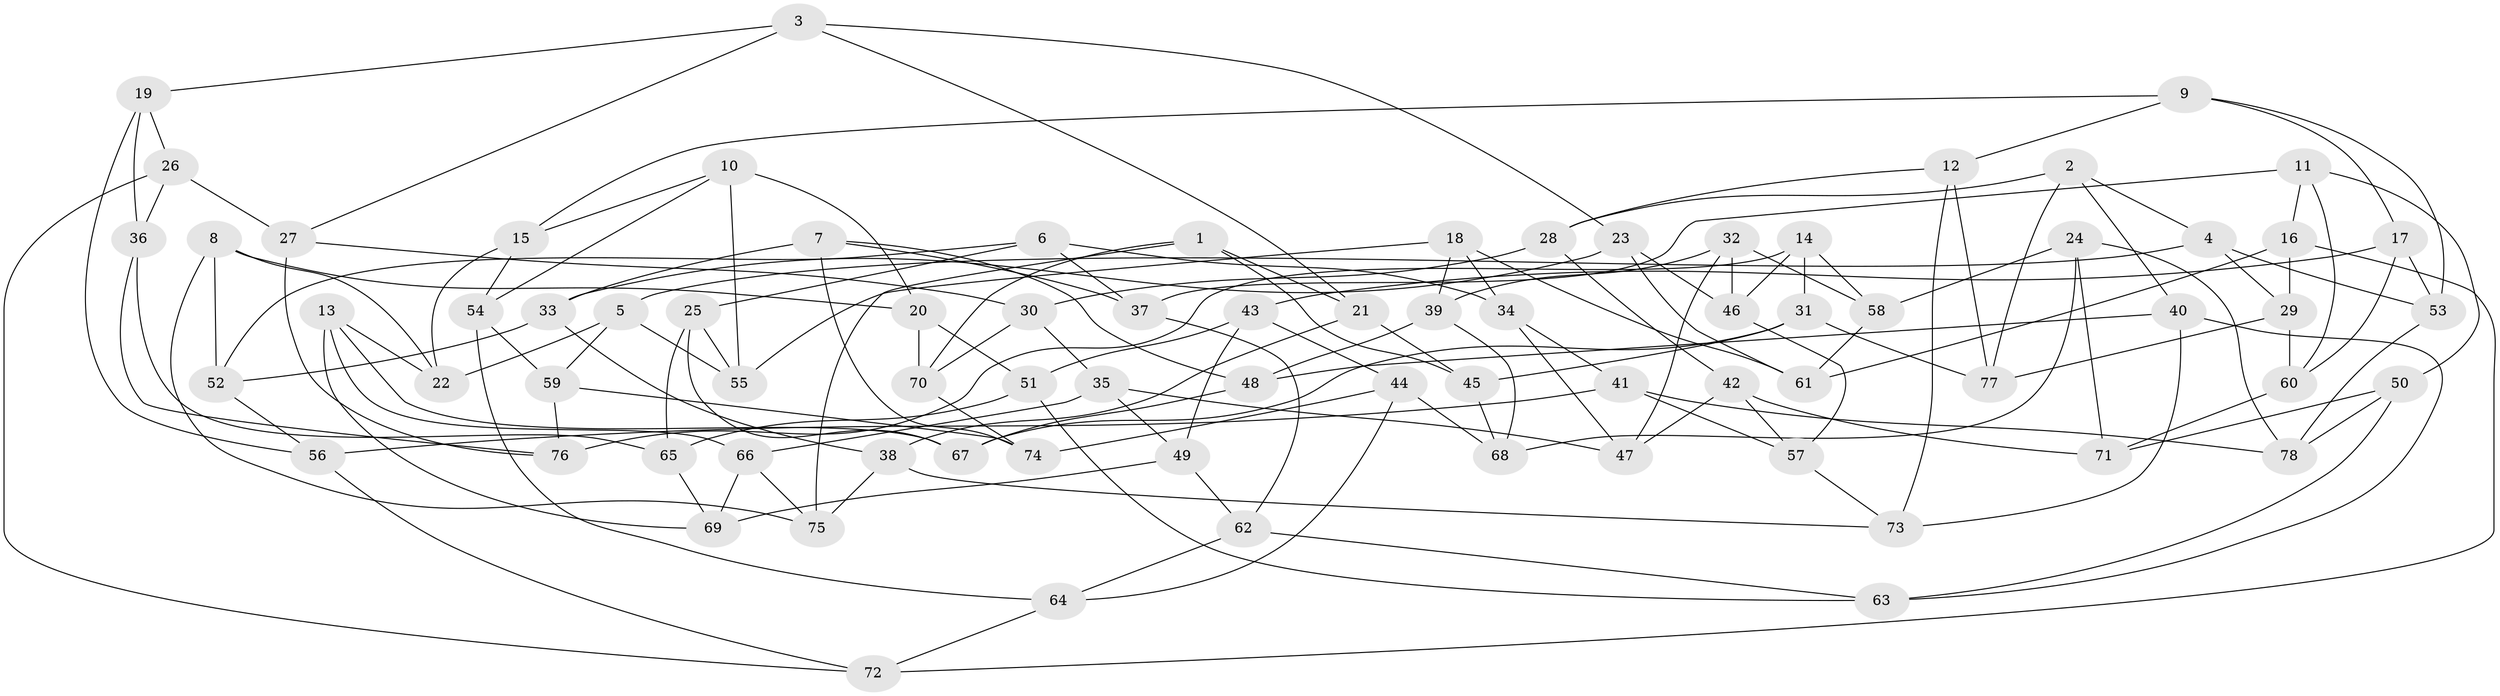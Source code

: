 // coarse degree distribution, {6: 0.4583333333333333, 5: 0.16666666666666666, 7: 0.041666666666666664, 8: 0.20833333333333334, 4: 0.08333333333333333, 3: 0.041666666666666664}
// Generated by graph-tools (version 1.1) at 2025/38/03/04/25 23:38:12]
// undirected, 78 vertices, 156 edges
graph export_dot {
  node [color=gray90,style=filled];
  1;
  2;
  3;
  4;
  5;
  6;
  7;
  8;
  9;
  10;
  11;
  12;
  13;
  14;
  15;
  16;
  17;
  18;
  19;
  20;
  21;
  22;
  23;
  24;
  25;
  26;
  27;
  28;
  29;
  30;
  31;
  32;
  33;
  34;
  35;
  36;
  37;
  38;
  39;
  40;
  41;
  42;
  43;
  44;
  45;
  46;
  47;
  48;
  49;
  50;
  51;
  52;
  53;
  54;
  55;
  56;
  57;
  58;
  59;
  60;
  61;
  62;
  63;
  64;
  65;
  66;
  67;
  68;
  69;
  70;
  71;
  72;
  73;
  74;
  75;
  76;
  77;
  78;
  1 -- 75;
  1 -- 45;
  1 -- 70;
  1 -- 21;
  2 -- 77;
  2 -- 28;
  2 -- 40;
  2 -- 4;
  3 -- 27;
  3 -- 21;
  3 -- 19;
  3 -- 23;
  4 -- 5;
  4 -- 53;
  4 -- 29;
  5 -- 59;
  5 -- 22;
  5 -- 55;
  6 -- 25;
  6 -- 52;
  6 -- 37;
  6 -- 34;
  7 -- 74;
  7 -- 33;
  7 -- 48;
  7 -- 37;
  8 -- 20;
  8 -- 22;
  8 -- 75;
  8 -- 52;
  9 -- 12;
  9 -- 17;
  9 -- 53;
  9 -- 15;
  10 -- 20;
  10 -- 15;
  10 -- 54;
  10 -- 55;
  11 -- 16;
  11 -- 37;
  11 -- 50;
  11 -- 60;
  12 -- 28;
  12 -- 73;
  12 -- 77;
  13 -- 22;
  13 -- 66;
  13 -- 69;
  13 -- 67;
  14 -- 46;
  14 -- 31;
  14 -- 76;
  14 -- 58;
  15 -- 54;
  15 -- 22;
  16 -- 72;
  16 -- 61;
  16 -- 29;
  17 -- 60;
  17 -- 53;
  17 -- 43;
  18 -- 34;
  18 -- 55;
  18 -- 39;
  18 -- 61;
  19 -- 26;
  19 -- 56;
  19 -- 36;
  20 -- 51;
  20 -- 70;
  21 -- 45;
  21 -- 38;
  23 -- 33;
  23 -- 46;
  23 -- 61;
  24 -- 58;
  24 -- 68;
  24 -- 78;
  24 -- 71;
  25 -- 65;
  25 -- 55;
  25 -- 67;
  26 -- 36;
  26 -- 72;
  26 -- 27;
  27 -- 76;
  27 -- 30;
  28 -- 30;
  28 -- 42;
  29 -- 77;
  29 -- 60;
  30 -- 35;
  30 -- 70;
  31 -- 45;
  31 -- 67;
  31 -- 77;
  32 -- 58;
  32 -- 46;
  32 -- 47;
  32 -- 39;
  33 -- 52;
  33 -- 38;
  34 -- 47;
  34 -- 41;
  35 -- 66;
  35 -- 47;
  35 -- 49;
  36 -- 65;
  36 -- 76;
  37 -- 62;
  38 -- 75;
  38 -- 73;
  39 -- 68;
  39 -- 48;
  40 -- 63;
  40 -- 73;
  40 -- 48;
  41 -- 78;
  41 -- 57;
  41 -- 56;
  42 -- 57;
  42 -- 47;
  42 -- 71;
  43 -- 51;
  43 -- 49;
  43 -- 44;
  44 -- 74;
  44 -- 68;
  44 -- 64;
  45 -- 68;
  46 -- 57;
  48 -- 67;
  49 -- 62;
  49 -- 69;
  50 -- 78;
  50 -- 63;
  50 -- 71;
  51 -- 65;
  51 -- 63;
  52 -- 56;
  53 -- 78;
  54 -- 64;
  54 -- 59;
  56 -- 72;
  57 -- 73;
  58 -- 61;
  59 -- 74;
  59 -- 76;
  60 -- 71;
  62 -- 63;
  62 -- 64;
  64 -- 72;
  65 -- 69;
  66 -- 69;
  66 -- 75;
  70 -- 74;
}
